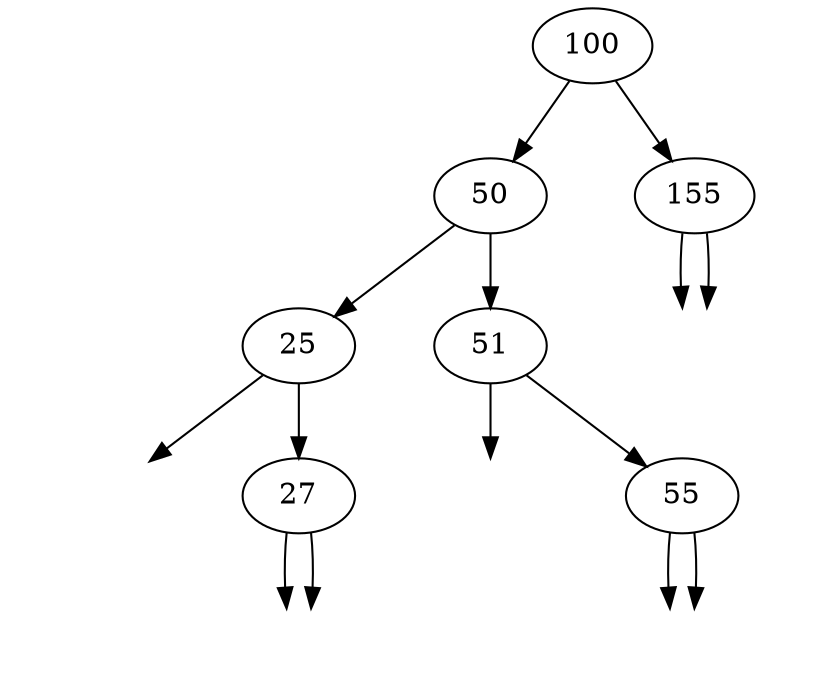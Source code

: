 // Tree
digraph {
	100 [label=100]
	100 -> 50
	100 -> 155
	50 [label=50]
	50 -> 25
	50 -> 51
	25 [label=25]
	"25invisl" [lable="25invisl" style=invis]
	25 -> "25invisl"
	25 -> 27
	27 [label=27]
	"27invisl" [lable="27invisl" style=invis]
	27 -> "27invisl"
	"27invisl" [lable="27invisl" style=invis]
	27 -> "27invisl"
	51 [label=51]
	"51invisl" [lable="51invisl" style=invis]
	51 -> "51invisl"
	51 -> 55
	55 [label=55]
	"55invisl" [lable="55invisl" style=invis]
	55 -> "55invisl"
	"55invisl" [lable="55invisl" style=invis]
	55 -> "55invisl"
	155 [label=155]
	"155invisl" [lable="155invisl" style=invis]
	155 -> "155invisl"
	"155invisl" [lable="155invisl" style=invis]
	155 -> "155invisl"
}
